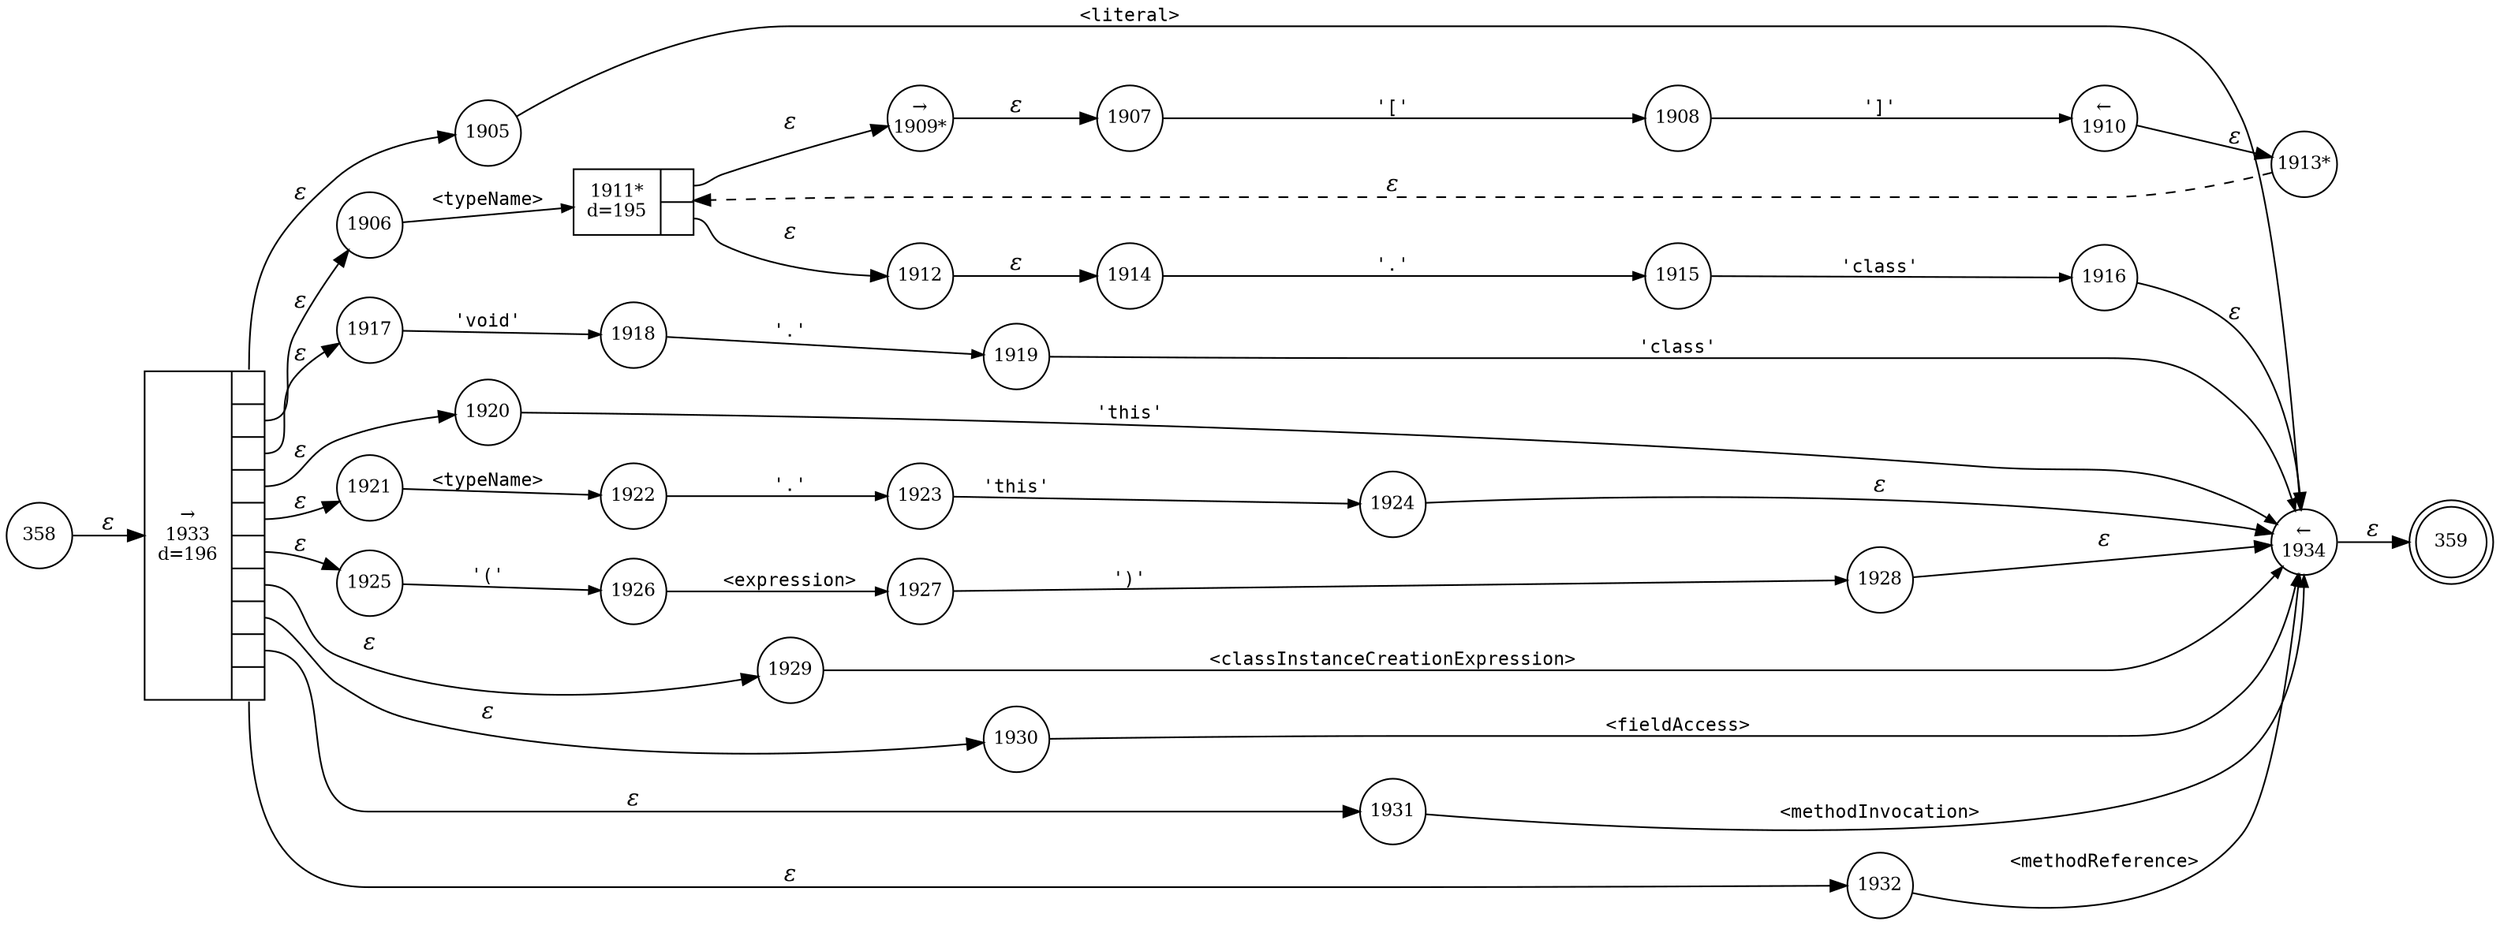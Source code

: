 digraph ATN {
rankdir=LR;
s359[fontsize=11, label="359", shape=doublecircle, fixedsize=true, width=.6];
s1920[fontsize=11,label="1920", shape=circle, fixedsize=true, width=.55, peripheries=1];
s1921[fontsize=11,label="1921", shape=circle, fixedsize=true, width=.55, peripheries=1];
s1922[fontsize=11,label="1922", shape=circle, fixedsize=true, width=.55, peripheries=1];
s1923[fontsize=11,label="1923", shape=circle, fixedsize=true, width=.55, peripheries=1];
s1924[fontsize=11,label="1924", shape=circle, fixedsize=true, width=.55, peripheries=1];
s1925[fontsize=11,label="1925", shape=circle, fixedsize=true, width=.55, peripheries=1];
s1926[fontsize=11,label="1926", shape=circle, fixedsize=true, width=.55, peripheries=1];
s1927[fontsize=11,label="1927", shape=circle, fixedsize=true, width=.55, peripheries=1];
s1928[fontsize=11,label="1928", shape=circle, fixedsize=true, width=.55, peripheries=1];
s1929[fontsize=11,label="1929", shape=circle, fixedsize=true, width=.55, peripheries=1];
s1930[fontsize=11,label="1930", shape=circle, fixedsize=true, width=.55, peripheries=1];
s1931[fontsize=11,label="1931", shape=circle, fixedsize=true, width=.55, peripheries=1];
s1932[fontsize=11,label="1932", shape=circle, fixedsize=true, width=.55, peripheries=1];
s1933[fontsize=11,label="{&rarr;\n1933\nd=196|{<p0>|<p1>|<p2>|<p3>|<p4>|<p5>|<p6>|<p7>|<p8>|<p9>}}", shape=record, fixedsize=false, peripheries=1];
s1934[fontsize=11,label="&larr;\n1934", shape=circle, fixedsize=true, width=.55, peripheries=1];
s358[fontsize=11,label="358", shape=circle, fixedsize=true, width=.55, peripheries=1];
s1905[fontsize=11,label="1905", shape=circle, fixedsize=true, width=.55, peripheries=1];
s1906[fontsize=11,label="1906", shape=circle, fixedsize=true, width=.55, peripheries=1];
s1907[fontsize=11,label="1907", shape=circle, fixedsize=true, width=.55, peripheries=1];
s1908[fontsize=11,label="1908", shape=circle, fixedsize=true, width=.55, peripheries=1];
s1909[fontsize=11,label="&rarr;\n1909*", shape=circle, fixedsize=true, width=.55, peripheries=1];
s1910[fontsize=11,label="&larr;\n1910", shape=circle, fixedsize=true, width=.55, peripheries=1];
s1911[fontsize=11,label="{1911*\nd=195|{<p0>|<p1>}}", shape=record, fixedsize=false, peripheries=1];
s1912[fontsize=11,label="1912", shape=circle, fixedsize=true, width=.55, peripheries=1];
s1913[fontsize=11,label="1913*", shape=circle, fixedsize=true, width=.55, peripheries=1];
s1914[fontsize=11,label="1914", shape=circle, fixedsize=true, width=.55, peripheries=1];
s1915[fontsize=11,label="1915", shape=circle, fixedsize=true, width=.55, peripheries=1];
s1916[fontsize=11,label="1916", shape=circle, fixedsize=true, width=.55, peripheries=1];
s1917[fontsize=11,label="1917", shape=circle, fixedsize=true, width=.55, peripheries=1];
s1918[fontsize=11,label="1918", shape=circle, fixedsize=true, width=.55, peripheries=1];
s1919[fontsize=11,label="1919", shape=circle, fixedsize=true, width=.55, peripheries=1];
s358 -> s1933 [fontname="Times-Italic", label="&epsilon;"];
s1933:p0 -> s1905 [fontname="Times-Italic", label="&epsilon;"];
s1933:p1 -> s1906 [fontname="Times-Italic", label="&epsilon;"];
s1933:p2 -> s1917 [fontname="Times-Italic", label="&epsilon;"];
s1933:p3 -> s1920 [fontname="Times-Italic", label="&epsilon;"];
s1933:p4 -> s1921 [fontname="Times-Italic", label="&epsilon;"];
s1933:p5 -> s1925 [fontname="Times-Italic", label="&epsilon;"];
s1933:p6 -> s1929 [fontname="Times-Italic", label="&epsilon;"];
s1933:p7 -> s1930 [fontname="Times-Italic", label="&epsilon;"];
s1933:p8 -> s1931 [fontname="Times-Italic", label="&epsilon;"];
s1933:p9 -> s1932 [fontname="Times-Italic", label="&epsilon;"];
s1905 -> s1934 [fontsize=11, fontname="Courier", arrowsize=.7, label = "<literal>", arrowhead = normal];
s1906 -> s1911 [fontsize=11, fontname="Courier", arrowsize=.7, label = "<typeName>", arrowhead = normal];
s1917 -> s1918 [fontsize=11, fontname="Courier", arrowsize=.7, label = "'void'", arrowhead = normal];
s1920 -> s1934 [fontsize=11, fontname="Courier", arrowsize=.7, label = "'this'", arrowhead = normal];
s1921 -> s1922 [fontsize=11, fontname="Courier", arrowsize=.7, label = "<typeName>", arrowhead = normal];
s1925 -> s1926 [fontsize=11, fontname="Courier", arrowsize=.7, label = "'('", arrowhead = normal];
s1929 -> s1934 [fontsize=11, fontname="Courier", arrowsize=.7, label = "<classInstanceCreationExpression>", arrowhead = normal];
s1930 -> s1934 [fontsize=11, fontname="Courier", arrowsize=.7, label = "<fieldAccess>", arrowhead = normal];
s1931 -> s1934 [fontsize=11, fontname="Courier", arrowsize=.7, label = "<methodInvocation>", arrowhead = normal];
s1932 -> s1934 [fontsize=11, fontname="Courier", arrowsize=.7, label = "<methodReference>", arrowhead = normal];
s1934 -> s359 [fontname="Times-Italic", label="&epsilon;"];
s1911:p0 -> s1909 [fontname="Times-Italic", label="&epsilon;"];
s1911:p1 -> s1912 [fontname="Times-Italic", label="&epsilon;"];
s1918 -> s1919 [fontsize=11, fontname="Courier", arrowsize=.7, label = "'.'", arrowhead = normal];
s1922 -> s1923 [fontsize=11, fontname="Courier", arrowsize=.7, label = "'.'", arrowhead = normal];
s1926 -> s1927 [fontsize=11, fontname="Courier", arrowsize=.7, label = "<expression>", arrowhead = normal];
s1909 -> s1907 [fontname="Times-Italic", label="&epsilon;"];
s1912 -> s1914 [fontname="Times-Italic", label="&epsilon;"];
s1919 -> s1934 [fontsize=11, fontname="Courier", arrowsize=.7, label = "'class'", arrowhead = normal];
s1923 -> s1924 [fontsize=11, fontname="Courier", arrowsize=.7, label = "'this'", arrowhead = normal];
s1927 -> s1928 [fontsize=11, fontname="Courier", arrowsize=.7, label = "')'", arrowhead = normal];
s1907 -> s1908 [fontsize=11, fontname="Courier", arrowsize=.7, label = "'['", arrowhead = normal];
s1914 -> s1915 [fontsize=11, fontname="Courier", arrowsize=.7, label = "'.'", arrowhead = normal];
s1924 -> s1934 [fontname="Times-Italic", label="&epsilon;"];
s1928 -> s1934 [fontname="Times-Italic", label="&epsilon;"];
s1908 -> s1910 [fontsize=11, fontname="Courier", arrowsize=.7, label = "']'", arrowhead = normal];
s1915 -> s1916 [fontsize=11, fontname="Courier", arrowsize=.7, label = "'class'", arrowhead = normal];
s1910 -> s1913 [fontname="Times-Italic", label="&epsilon;"];
s1916 -> s1934 [fontname="Times-Italic", label="&epsilon;"];
s1913 -> s1911 [fontname="Times-Italic", label="&epsilon;", style="dashed"];
}
